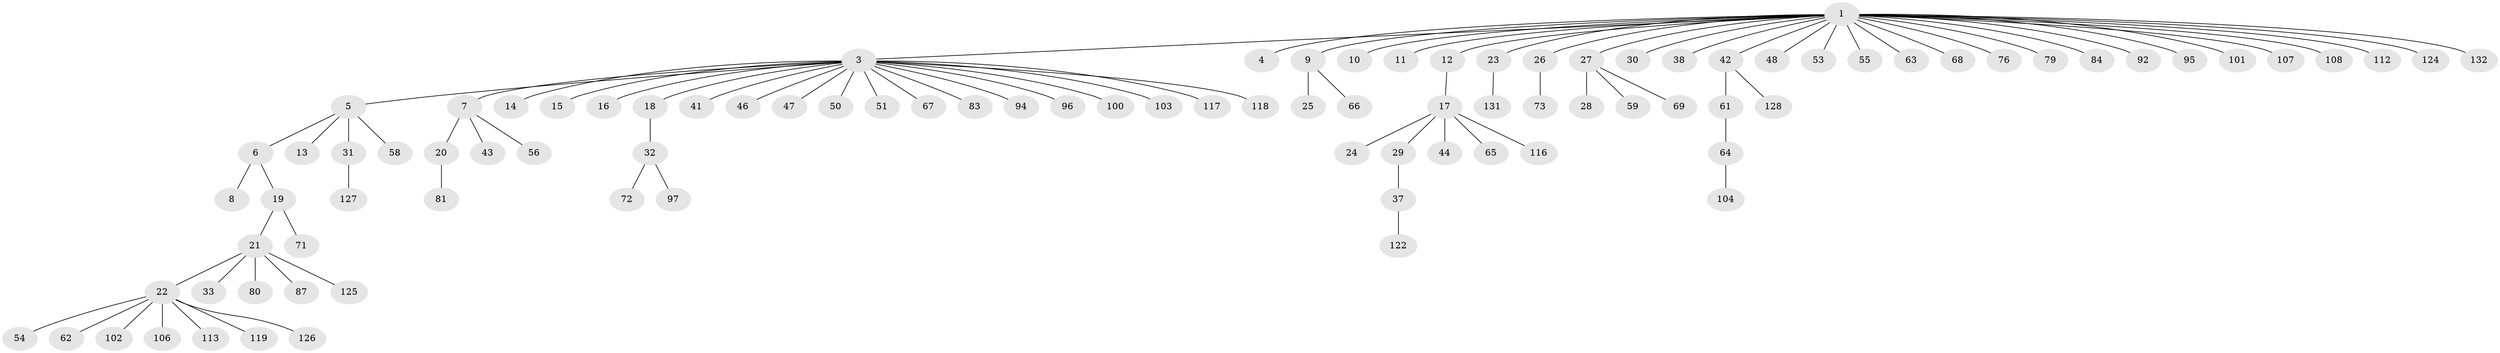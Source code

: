 // original degree distribution, {26: 0.0072992700729927005, 4: 0.021897810218978103, 20: 0.0072992700729927005, 1: 0.6642335766423357, 8: 0.014598540145985401, 5: 0.014598540145985401, 6: 0.029197080291970802, 2: 0.1897810218978102, 3: 0.051094890510948905}
// Generated by graph-tools (version 1.1) at 2025/18/03/04/25 18:18:00]
// undirected, 95 vertices, 94 edges
graph export_dot {
graph [start="1"]
  node [color=gray90,style=filled];
  1 [super="+2"];
  3;
  4;
  5 [super="+70+129+60"];
  6 [super="+105+136"];
  7 [super="+36+85"];
  8;
  9 [super="+78+130+39"];
  10;
  11;
  12;
  13 [super="+34+82"];
  14;
  15;
  16;
  17;
  18;
  19;
  20;
  21;
  22;
  23;
  24;
  25;
  26;
  27;
  28 [super="+35+121+40"];
  29 [super="+114+57+45"];
  30;
  31;
  32;
  33;
  37;
  38;
  41;
  42 [super="+49"];
  43 [super="+86"];
  44 [super="+123"];
  46 [super="+52"];
  47;
  48;
  50;
  51 [super="+77"];
  53 [super="+75"];
  54;
  55;
  56;
  58;
  59;
  61 [super="+90"];
  62 [super="+120"];
  63;
  64;
  65;
  66;
  67;
  68 [super="+134"];
  69;
  71;
  72 [super="+110"];
  73;
  76;
  79 [super="+111"];
  80 [super="+115"];
  81 [super="+91"];
  83;
  84 [super="+88"];
  87;
  92;
  94;
  95;
  96 [super="+98"];
  97;
  100;
  101;
  102;
  103;
  104;
  106;
  107;
  108;
  112;
  113;
  116;
  117;
  118;
  119 [super="+137+133"];
  122;
  124;
  125;
  126;
  127;
  128;
  131;
  132;
  1 -- 3;
  1 -- 4;
  1 -- 9;
  1 -- 10;
  1 -- 11;
  1 -- 12;
  1 -- 23;
  1 -- 27;
  1 -- 30;
  1 -- 38;
  1 -- 48;
  1 -- 53;
  1 -- 55;
  1 -- 63;
  1 -- 68;
  1 -- 76;
  1 -- 84;
  1 -- 92;
  1 -- 95;
  1 -- 101;
  1 -- 107;
  1 -- 108;
  1 -- 112;
  1 -- 124;
  1 -- 132;
  1 -- 26;
  1 -- 42;
  1 -- 79;
  3 -- 5;
  3 -- 7;
  3 -- 14;
  3 -- 15;
  3 -- 16;
  3 -- 18;
  3 -- 41;
  3 -- 46;
  3 -- 47;
  3 -- 50;
  3 -- 51;
  3 -- 67;
  3 -- 83;
  3 -- 94;
  3 -- 96;
  3 -- 100;
  3 -- 103;
  3 -- 117;
  3 -- 118;
  5 -- 6;
  5 -- 13;
  5 -- 31;
  5 -- 58;
  6 -- 8;
  6 -- 19;
  7 -- 20;
  7 -- 43;
  7 -- 56;
  9 -- 25;
  9 -- 66;
  12 -- 17;
  17 -- 24;
  17 -- 29;
  17 -- 44;
  17 -- 65;
  17 -- 116;
  18 -- 32;
  19 -- 21;
  19 -- 71;
  20 -- 81;
  21 -- 22;
  21 -- 33;
  21 -- 80;
  21 -- 87;
  21 -- 125;
  22 -- 54;
  22 -- 62;
  22 -- 102;
  22 -- 106;
  22 -- 113;
  22 -- 119;
  22 -- 126;
  23 -- 131;
  26 -- 73;
  27 -- 28;
  27 -- 59;
  27 -- 69;
  29 -- 37;
  31 -- 127;
  32 -- 72;
  32 -- 97;
  37 -- 122;
  42 -- 128;
  42 -- 61;
  61 -- 64;
  64 -- 104;
}
